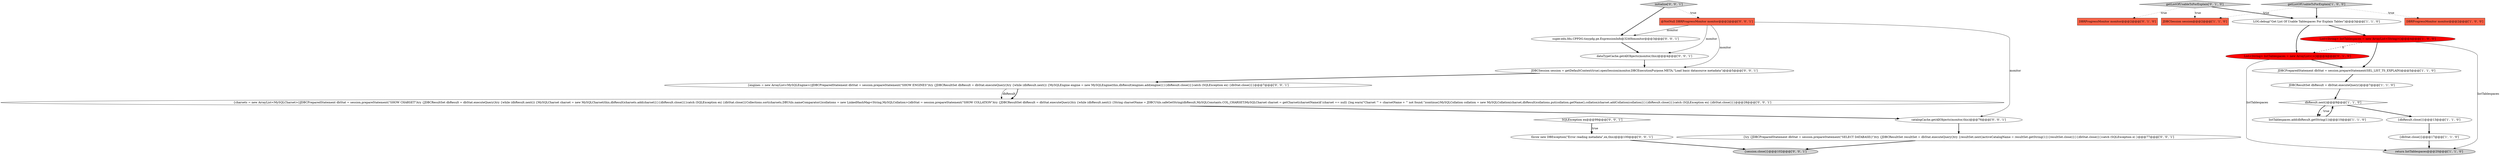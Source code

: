 digraph {
20 [style = filled, label = "super.edu.fdu.CPPDG.tinypdg.pe.ExpressionInfo@3240bmonitor@@@3@@@['0', '0', '1']", fillcolor = white, shape = ellipse image = "AAA0AAABBB3BBB"];
8 [style = filled, label = "return listTablespaces@@@20@@@['1', '1', '0']", fillcolor = lightgray, shape = ellipse image = "AAA0AAABBB1BBB"];
4 [style = filled, label = "listTablespaces.add(dbResult.getString(1))@@@10@@@['1', '1', '0']", fillcolor = white, shape = ellipse image = "AAA0AAABBB1BBB"];
12 [style = filled, label = "getListOfUsableTsForExplain['0', '1', '0']", fillcolor = lightgray, shape = diamond image = "AAA0AAABBB2BBB"];
26 [style = filled, label = "initialize['0', '0', '1']", fillcolor = lightgray, shape = diamond image = "AAA0AAABBB3BBB"];
6 [style = filled, label = "DBRProgressMonitor monitor@@@2@@@['1', '0', '0']", fillcolor = tomato, shape = box image = "AAA0AAABBB1BBB"];
3 [style = filled, label = "JDBCResultSet dbResult = dbStat.executeQuery()@@@7@@@['1', '1', '0']", fillcolor = white, shape = ellipse image = "AAA0AAABBB1BBB"];
1 [style = filled, label = "getListOfUsableTsForExplain['1', '0', '0']", fillcolor = lightgray, shape = diamond image = "AAA0AAABBB1BBB"];
0 [style = filled, label = "List<String> listTablespaces = new ArrayList<String>()@@@4@@@['1', '0', '0']", fillcolor = red, shape = ellipse image = "AAA1AAABBB1BBB"];
2 [style = filled, label = "dbResult.next()@@@9@@@['1', '1', '0']", fillcolor = white, shape = diamond image = "AAA0AAABBB1BBB"];
19 [style = filled, label = "JDBCSession session = getDefaultContext(true).openSession(monitor,DBCExecutionPurpose.META,\"Load basic datasource metadata\")@@@5@@@['0', '0', '1']", fillcolor = white, shape = ellipse image = "AAA0AAABBB3BBB"];
22 [style = filled, label = "dataTypeCache.getAllObjects(monitor,this)@@@4@@@['0', '0', '1']", fillcolor = white, shape = ellipse image = "AAA0AAABBB3BBB"];
10 [style = filled, label = "JDBCPreparedStatement dbStat = session.prepareStatement(SEL_LIST_TS_EXPLAIN)@@@5@@@['1', '1', '0']", fillcolor = white, shape = ellipse image = "AAA0AAABBB1BBB"];
5 [style = filled, label = "LOG.debug(\"Get List Of Usable Tablespaces For Explain Tables\")@@@3@@@['1', '1', '0']", fillcolor = white, shape = ellipse image = "AAA0AAABBB1BBB"];
13 [style = filled, label = "List<String> listTablespaces = new ArrayList<>()@@@4@@@['0', '1', '0']", fillcolor = red, shape = ellipse image = "AAA1AAABBB2BBB"];
17 [style = filled, label = "throw new DBException(\"Error reading metadata\",ex,this)@@@100@@@['0', '0', '1']", fillcolor = white, shape = ellipse image = "AAA0AAABBB3BBB"];
23 [style = filled, label = "{try {JDBCPreparedStatement dbStat = session.prepareStatement(\"SELECT DATABASE()\")try {JDBCResultSet resultSet = dbStat.executeQuery()try {resultSet.next()activeCatalogName = resultSet.getString(1)}{resultSet.close()}}{dbStat.close()}}catch (SQLException e) }@@@77@@@['0', '0', '1']", fillcolor = white, shape = ellipse image = "AAA0AAABBB3BBB"];
9 [style = filled, label = "{dbStat.close()}@@@17@@@['1', '1', '0']", fillcolor = white, shape = ellipse image = "AAA0AAABBB1BBB"];
15 [style = filled, label = "catalogCache.getAllObjects(monitor,this)@@@76@@@['0', '0', '1']", fillcolor = white, shape = ellipse image = "AAA0AAABBB3BBB"];
14 [style = filled, label = "DBRProgressMonitor monitor@@@2@@@['0', '1', '0']", fillcolor = tomato, shape = box image = "AAA0AAABBB2BBB"];
24 [style = filled, label = "SQLException ex@@@99@@@['0', '0', '1']", fillcolor = white, shape = diamond image = "AAA0AAABBB3BBB"];
21 [style = filled, label = "{engines = new ArrayList<MySQLEngine>()JDBCPreparedStatement dbStat = session.prepareStatement(\"SHOW ENGINES\")try {JDBCResultSet dbResult = dbStat.executeQuery()try {while (dbResult.next()) {MySQLEngine engine = new MySQLEngine(this,dbResult)engines.add(engine)}}{dbResult.close()}}catch (SQLException ex) {dbStat.close()}}@@@7@@@['0', '0', '1']", fillcolor = white, shape = ellipse image = "AAA0AAABBB3BBB"];
25 [style = filled, label = "{session.close()}@@@102@@@['0', '0', '1']", fillcolor = lightgray, shape = ellipse image = "AAA0AAABBB3BBB"];
18 [style = filled, label = "@NotNull DBRProgressMonitor monitor@@@2@@@['0', '0', '1']", fillcolor = tomato, shape = box image = "AAA0AAABBB3BBB"];
11 [style = filled, label = "{dbResult.close()}@@@13@@@['1', '1', '0']", fillcolor = white, shape = ellipse image = "AAA0AAABBB1BBB"];
16 [style = filled, label = "{charsets = new ArrayList<MySQLCharset>()JDBCPreparedStatement dbStat = session.prepareStatement(\"SHOW CHARSET\")try {JDBCResultSet dbResult = dbStat.executeQuery()try {while (dbResult.next()) {MySQLCharset charset = new MySQLCharset(this,dbResult)charsets.add(charset)}}{dbResult.close()}}catch (SQLException ex) {dbStat.close()}Collections.sort(charsets,DBUtils.nameComparator())collations = new LinkedHashMap<String,MySQLCollation>()dbStat = session.prepareStatement(\"SHOW COLLATION\")try {JDBCResultSet dbResult = dbStat.executeQuery()try {while (dbResult.next()) {String charsetName = JDBCUtils.safeGetString(dbResult,MySQLConstants.COL_CHARSET)MySQLCharset charset = getCharset(charsetName)if (charset == null) {log.warn(\"Charset '\" + charsetName + \"' not found.\")continue}MySQLCollation collation = new MySQLCollation(charset,dbResult)collations.put(collation.getName(),collation)charset.addCollation(collation)}}{dbResult.close()}}catch (SQLException ex) {dbStat.close()}}@@@28@@@['0', '0', '1']", fillcolor = white, shape = ellipse image = "AAA0AAABBB3BBB"];
7 [style = filled, label = "JDBCSession session@@@2@@@['1', '1', '0']", fillcolor = tomato, shape = box image = "AAA0AAABBB1BBB"];
1->5 [style = bold, label=""];
13->10 [style = bold, label=""];
16->15 [style = bold, label=""];
15->23 [style = bold, label=""];
23->25 [style = bold, label=""];
17->25 [style = bold, label=""];
18->15 [style = solid, label="monitor"];
18->20 [style = solid, label="monitor"];
13->8 [style = solid, label="listTablespaces"];
12->5 [style = bold, label=""];
22->19 [style = bold, label=""];
21->16 [style = solid, label="dbResult"];
18->19 [style = solid, label="monitor"];
24->17 [style = dotted, label="true"];
10->3 [style = bold, label=""];
4->2 [style = bold, label=""];
11->9 [style = bold, label=""];
9->8 [style = bold, label=""];
2->4 [style = bold, label=""];
20->22 [style = bold, label=""];
1->7 [style = dotted, label="true"];
0->8 [style = solid, label="listTablespaces"];
12->14 [style = dotted, label="true"];
0->10 [style = bold, label=""];
3->2 [style = bold, label=""];
5->0 [style = bold, label=""];
5->13 [style = bold, label=""];
0->13 [style = dashed, label="0"];
2->4 [style = dotted, label="true"];
24->17 [style = bold, label=""];
21->16 [style = bold, label=""];
26->18 [style = dotted, label="true"];
1->6 [style = dotted, label="true"];
18->22 [style = solid, label="monitor"];
12->7 [style = dotted, label="true"];
2->11 [style = bold, label=""];
26->20 [style = bold, label=""];
19->21 [style = bold, label=""];
}
